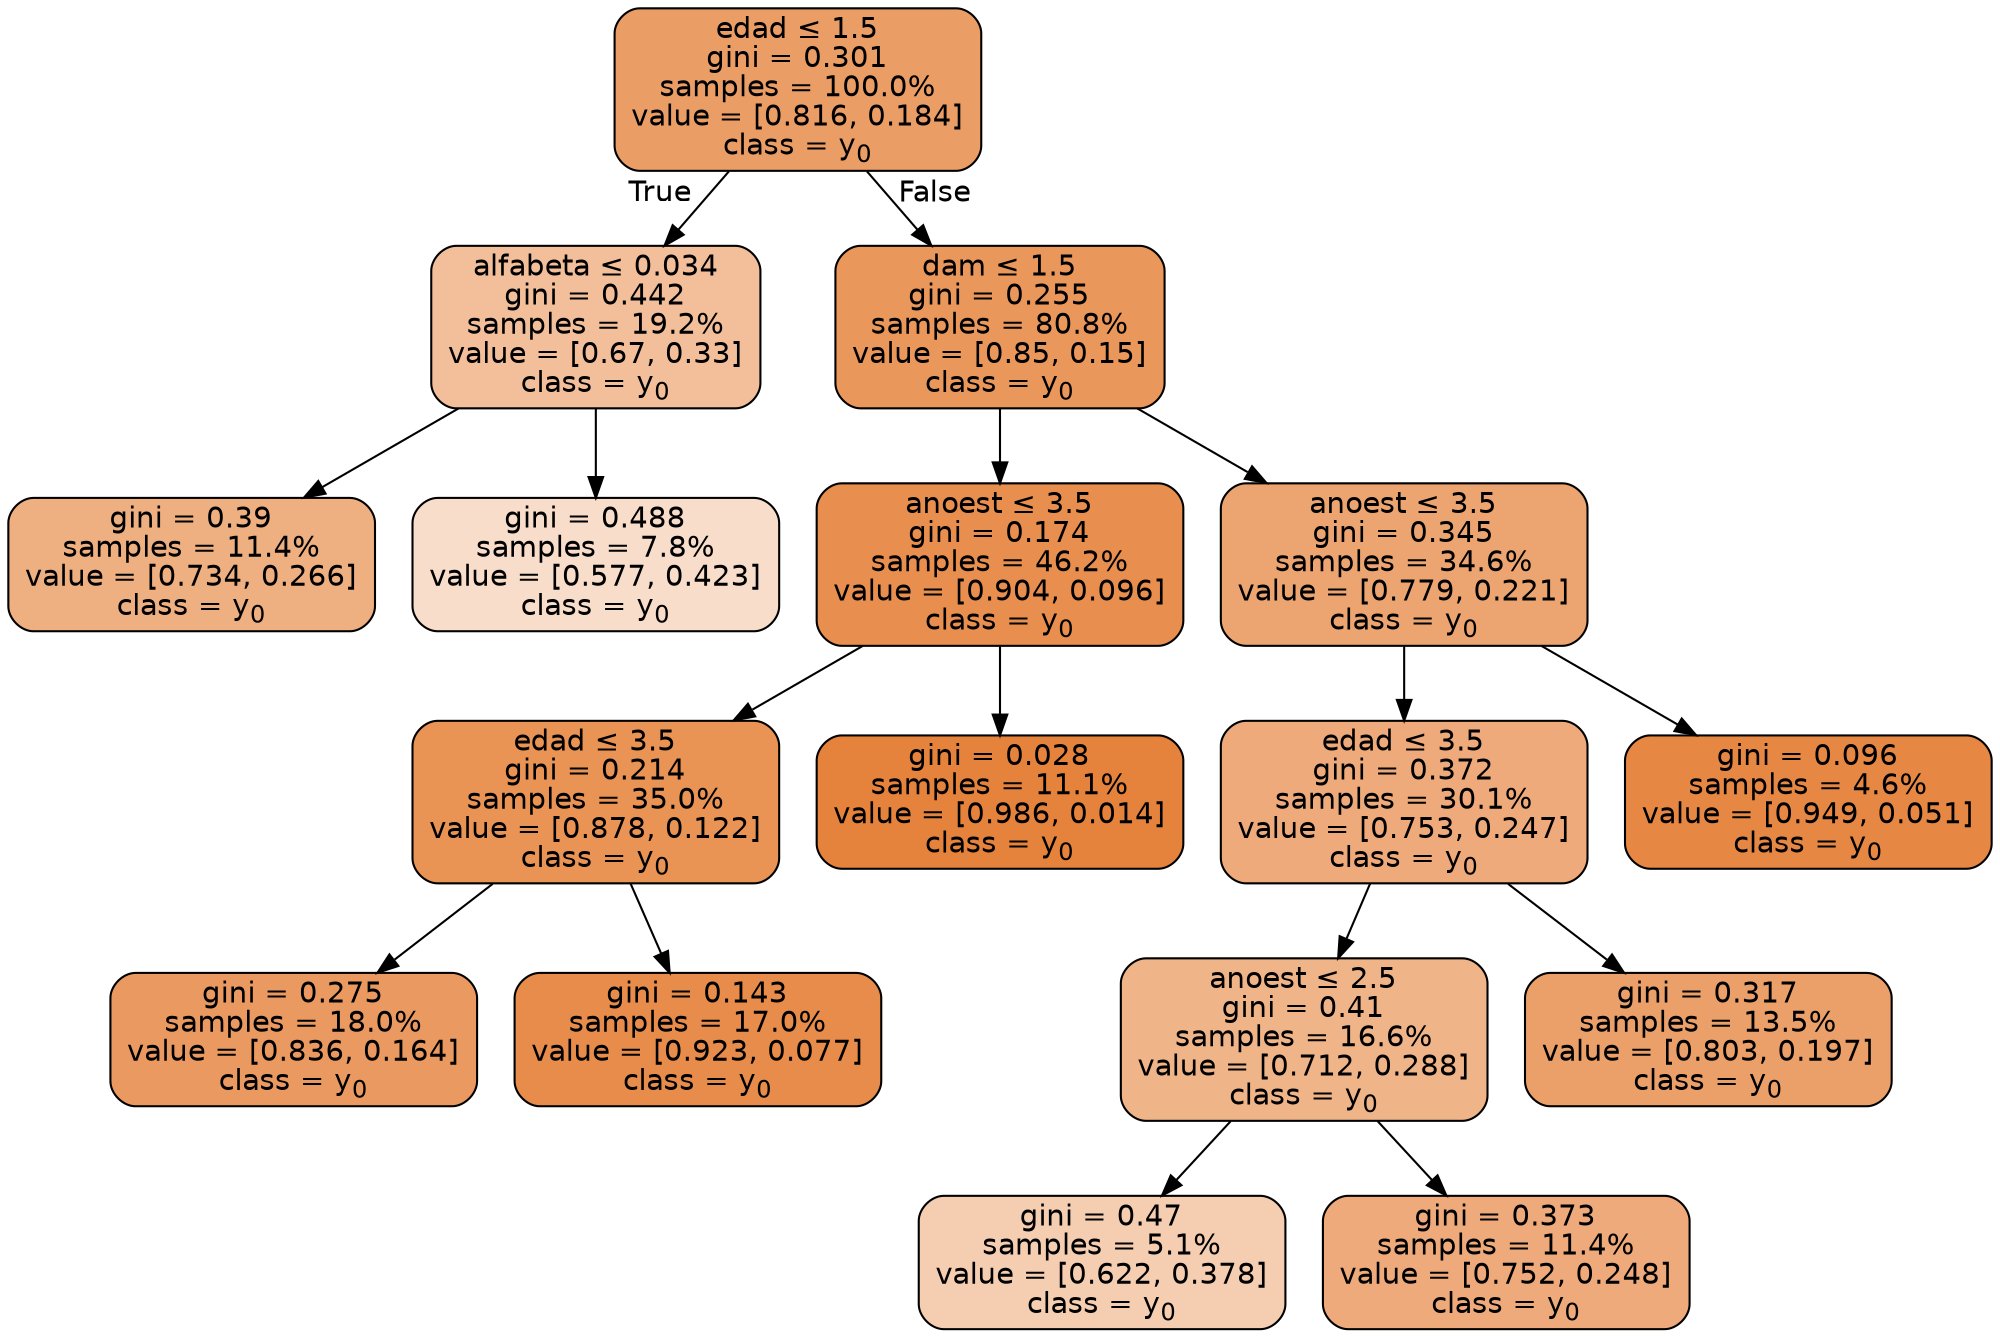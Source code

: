 digraph Tree {
node [shape=box, style="filled, rounded", color="black", fontname="helvetica"] ;
edge [fontname="helvetica"] ;
0 [label=<edad &le; 1.5<br/>gini = 0.301<br/>samples = 100.0%<br/>value = [0.816, 0.184]<br/>class = y<SUB>0</SUB>>, fillcolor="#eb9d66"] ;
1 [label=<alfabeta &le; 0.034<br/>gini = 0.442<br/>samples = 19.2%<br/>value = [0.67, 0.33]<br/>class = y<SUB>0</SUB>>, fillcolor="#f2bf9a"] ;
0 -> 1 [labeldistance=2.5, labelangle=45, headlabel="True"] ;
2 [label=<gini = 0.39<br/>samples = 11.4%<br/>value = [0.734, 0.266]<br/>class = y<SUB>0</SUB>>, fillcolor="#eeaf81"] ;
1 -> 2 ;
3 [label=<gini = 0.488<br/>samples = 7.8%<br/>value = [0.577, 0.423]<br/>class = y<SUB>0</SUB>>, fillcolor="#f8ddca"] ;
1 -> 3 ;
4 [label=<dam &le; 1.5<br/>gini = 0.255<br/>samples = 80.8%<br/>value = [0.85, 0.15]<br/>class = y<SUB>0</SUB>>, fillcolor="#ea975c"] ;
0 -> 4 [labeldistance=2.5, labelangle=-45, headlabel="False"] ;
5 [label=<anoest &le; 3.5<br/>gini = 0.174<br/>samples = 46.2%<br/>value = [0.904, 0.096]<br/>class = y<SUB>0</SUB>>, fillcolor="#e88e4e"] ;
4 -> 5 ;
6 [label=<edad &le; 3.5<br/>gini = 0.214<br/>samples = 35.0%<br/>value = [0.878, 0.122]<br/>class = y<SUB>0</SUB>>, fillcolor="#e99355"] ;
5 -> 6 ;
7 [label=<gini = 0.275<br/>samples = 18.0%<br/>value = [0.836, 0.164]<br/>class = y<SUB>0</SUB>>, fillcolor="#ea9a60"] ;
6 -> 7 ;
8 [label=<gini = 0.143<br/>samples = 17.0%<br/>value = [0.923, 0.077]<br/>class = y<SUB>0</SUB>>, fillcolor="#e78c4a"] ;
6 -> 8 ;
9 [label=<gini = 0.028<br/>samples = 11.1%<br/>value = [0.986, 0.014]<br/>class = y<SUB>0</SUB>>, fillcolor="#e5833c"] ;
5 -> 9 ;
10 [label=<anoest &le; 3.5<br/>gini = 0.345<br/>samples = 34.6%<br/>value = [0.779, 0.221]<br/>class = y<SUB>0</SUB>>, fillcolor="#eca571"] ;
4 -> 10 ;
11 [label=<edad &le; 3.5<br/>gini = 0.372<br/>samples = 30.1%<br/>value = [0.753, 0.247]<br/>class = y<SUB>0</SUB>>, fillcolor="#eeaa7a"] ;
10 -> 11 ;
12 [label=<anoest &le; 2.5<br/>gini = 0.41<br/>samples = 16.6%<br/>value = [0.712, 0.288]<br/>class = y<SUB>0</SUB>>, fillcolor="#f0b489"] ;
11 -> 12 ;
13 [label=<gini = 0.47<br/>samples = 5.1%<br/>value = [0.622, 0.378]<br/>class = y<SUB>0</SUB>>, fillcolor="#f5ceb1"] ;
12 -> 13 ;
14 [label=<gini = 0.373<br/>samples = 11.4%<br/>value = [0.752, 0.248]<br/>class = y<SUB>0</SUB>>, fillcolor="#eeaa7a"] ;
12 -> 14 ;
15 [label=<gini = 0.317<br/>samples = 13.5%<br/>value = [0.803, 0.197]<br/>class = y<SUB>0</SUB>>, fillcolor="#eba06a"] ;
11 -> 15 ;
16 [label=<gini = 0.096<br/>samples = 4.6%<br/>value = [0.949, 0.051]<br/>class = y<SUB>0</SUB>>, fillcolor="#e68844"] ;
10 -> 16 ;
}
